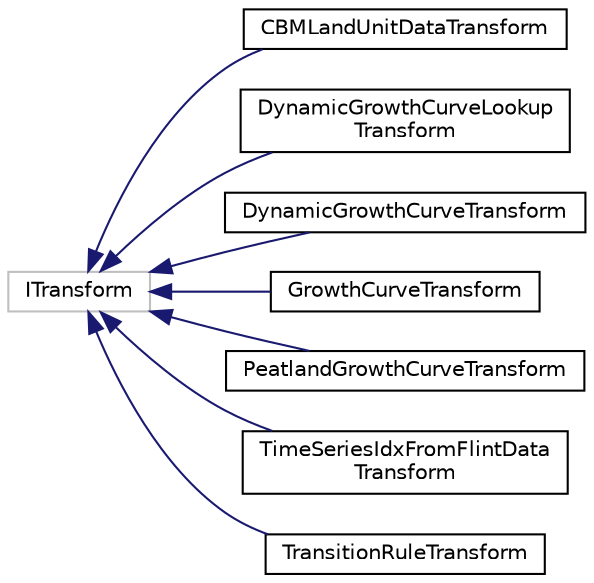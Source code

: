 digraph "Graphical Class Hierarchy"
{
 // LATEX_PDF_SIZE
  edge [fontname="Helvetica",fontsize="10",labelfontname="Helvetica",labelfontsize="10"];
  node [fontname="Helvetica",fontsize="10",shape=record];
  rankdir="LR";
  Node37 [label="ITransform",height=0.2,width=0.4,color="grey75", fillcolor="white", style="filled",tooltip=" "];
  Node37 -> Node0 [dir="back",color="midnightblue",fontsize="10",style="solid",fontname="Helvetica"];
  Node0 [label="CBMLandUnitDataTransform",height=0.2,width=0.4,color="black", fillcolor="white", style="filled",URL="$classmoja_1_1modules_1_1cbm_1_1CBMLandUnitDataTransform.html",tooltip=" "];
  Node37 -> Node39 [dir="back",color="midnightblue",fontsize="10",style="solid",fontname="Helvetica"];
  Node39 [label="DynamicGrowthCurveLookup\lTransform",height=0.2,width=0.4,color="black", fillcolor="white", style="filled",URL="$classmoja_1_1modules_1_1cbm_1_1DynamicGrowthCurveLookupTransform.html",tooltip=" "];
  Node37 -> Node40 [dir="back",color="midnightblue",fontsize="10",style="solid",fontname="Helvetica"];
  Node40 [label="DynamicGrowthCurveTransform",height=0.2,width=0.4,color="black", fillcolor="white", style="filled",URL="$classmoja_1_1modules_1_1cbm_1_1DynamicGrowthCurveTransform.html",tooltip=" "];
  Node37 -> Node41 [dir="back",color="midnightblue",fontsize="10",style="solid",fontname="Helvetica"];
  Node41 [label="GrowthCurveTransform",height=0.2,width=0.4,color="black", fillcolor="white", style="filled",URL="$classmoja_1_1modules_1_1cbm_1_1GrowthCurveTransform.html",tooltip=" "];
  Node37 -> Node42 [dir="back",color="midnightblue",fontsize="10",style="solid",fontname="Helvetica"];
  Node42 [label="PeatlandGrowthCurveTransform",height=0.2,width=0.4,color="black", fillcolor="white", style="filled",URL="$classmoja_1_1modules_1_1cbm_1_1PeatlandGrowthCurveTransform.html",tooltip=" "];
  Node37 -> Node43 [dir="back",color="midnightblue",fontsize="10",style="solid",fontname="Helvetica"];
  Node43 [label="TimeSeriesIdxFromFlintData\lTransform",height=0.2,width=0.4,color="black", fillcolor="white", style="filled",URL="$classmoja_1_1modules_1_1cbm_1_1TimeSeriesIdxFromFlintDataTransform.html",tooltip=" "];
  Node37 -> Node44 [dir="back",color="midnightblue",fontsize="10",style="solid",fontname="Helvetica"];
  Node44 [label="TransitionRuleTransform",height=0.2,width=0.4,color="black", fillcolor="white", style="filled",URL="$classmoja_1_1modules_1_1cbm_1_1TransitionRuleTransform.html",tooltip=" "];
}
